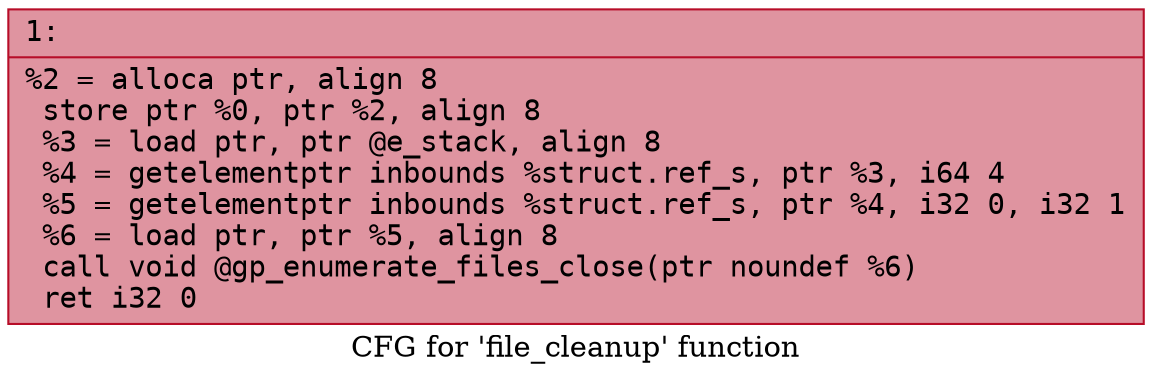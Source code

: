 digraph "CFG for 'file_cleanup' function" {
	label="CFG for 'file_cleanup' function";

	Node0x6000021350e0 [shape=record,color="#b70d28ff", style=filled, fillcolor="#b70d2870" fontname="Courier",label="{1:\l|  %2 = alloca ptr, align 8\l  store ptr %0, ptr %2, align 8\l  %3 = load ptr, ptr @e_stack, align 8\l  %4 = getelementptr inbounds %struct.ref_s, ptr %3, i64 4\l  %5 = getelementptr inbounds %struct.ref_s, ptr %4, i32 0, i32 1\l  %6 = load ptr, ptr %5, align 8\l  call void @gp_enumerate_files_close(ptr noundef %6)\l  ret i32 0\l}"];
}
